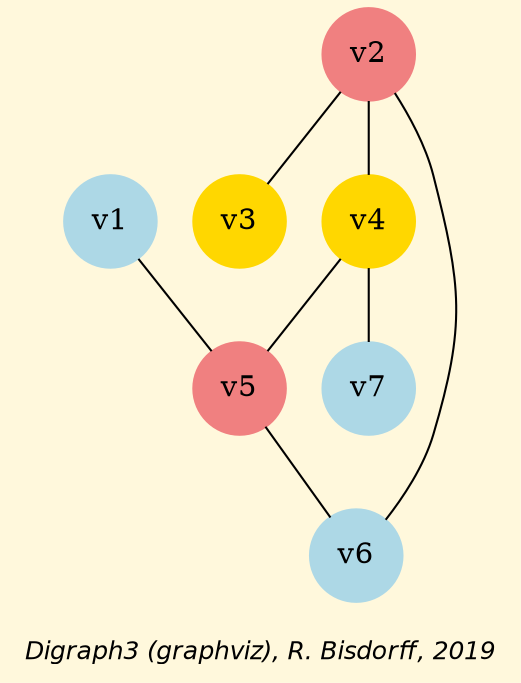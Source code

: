 strict graph G {
graph [ bgcolor = cornsilk, fontname = "Helvetica-Oblique",
 fontsize = 12,
 label = "\nDigraph3 (graphviz), R. Bisdorff, 2019", size="7,7"];
n1 [shape = "circle", label = "v1", style = "filled", color = lightblue];
n2 [shape = "circle", label = "v2", style = "filled", color = lightcoral];
n3 [shape = "circle", label = "v3", style = "filled", color = gold];
n4 [shape = "circle", label = "v4", style = "filled", color = gold];
n5 [shape = "circle", label = "v5", style = "filled", color = lightcoral];
n6 [shape = "circle", label = "v6", style = "filled", color = lightblue];
n7 [shape = "circle", label = "v7", style = "filled", color = lightblue];
n1-- n5 [dir=both,style="setlinewidth(1)",color=black, arrowhead=none, arrowtail=none] ;
n2-- n3 [dir=both,style="setlinewidth(1)",color=black, arrowhead=none, arrowtail=none] ;
n2-- n4 [dir=both,style="setlinewidth(1)",color=black, arrowhead=none, arrowtail=none] ;
n2-- n6 [dir=both,style="setlinewidth(1)",color=black, arrowhead=none, arrowtail=none] ;
n4-- n5 [dir=both,style="setlinewidth(1)",color=black, arrowhead=none, arrowtail=none] ;
n4-- n7 [dir=both,style="setlinewidth(1)",color=black, arrowhead=none, arrowtail=none] ;
n5-- n6 [dir=both,style="setlinewidth(1)",color=black, arrowhead=none, arrowtail=none] ;
}
